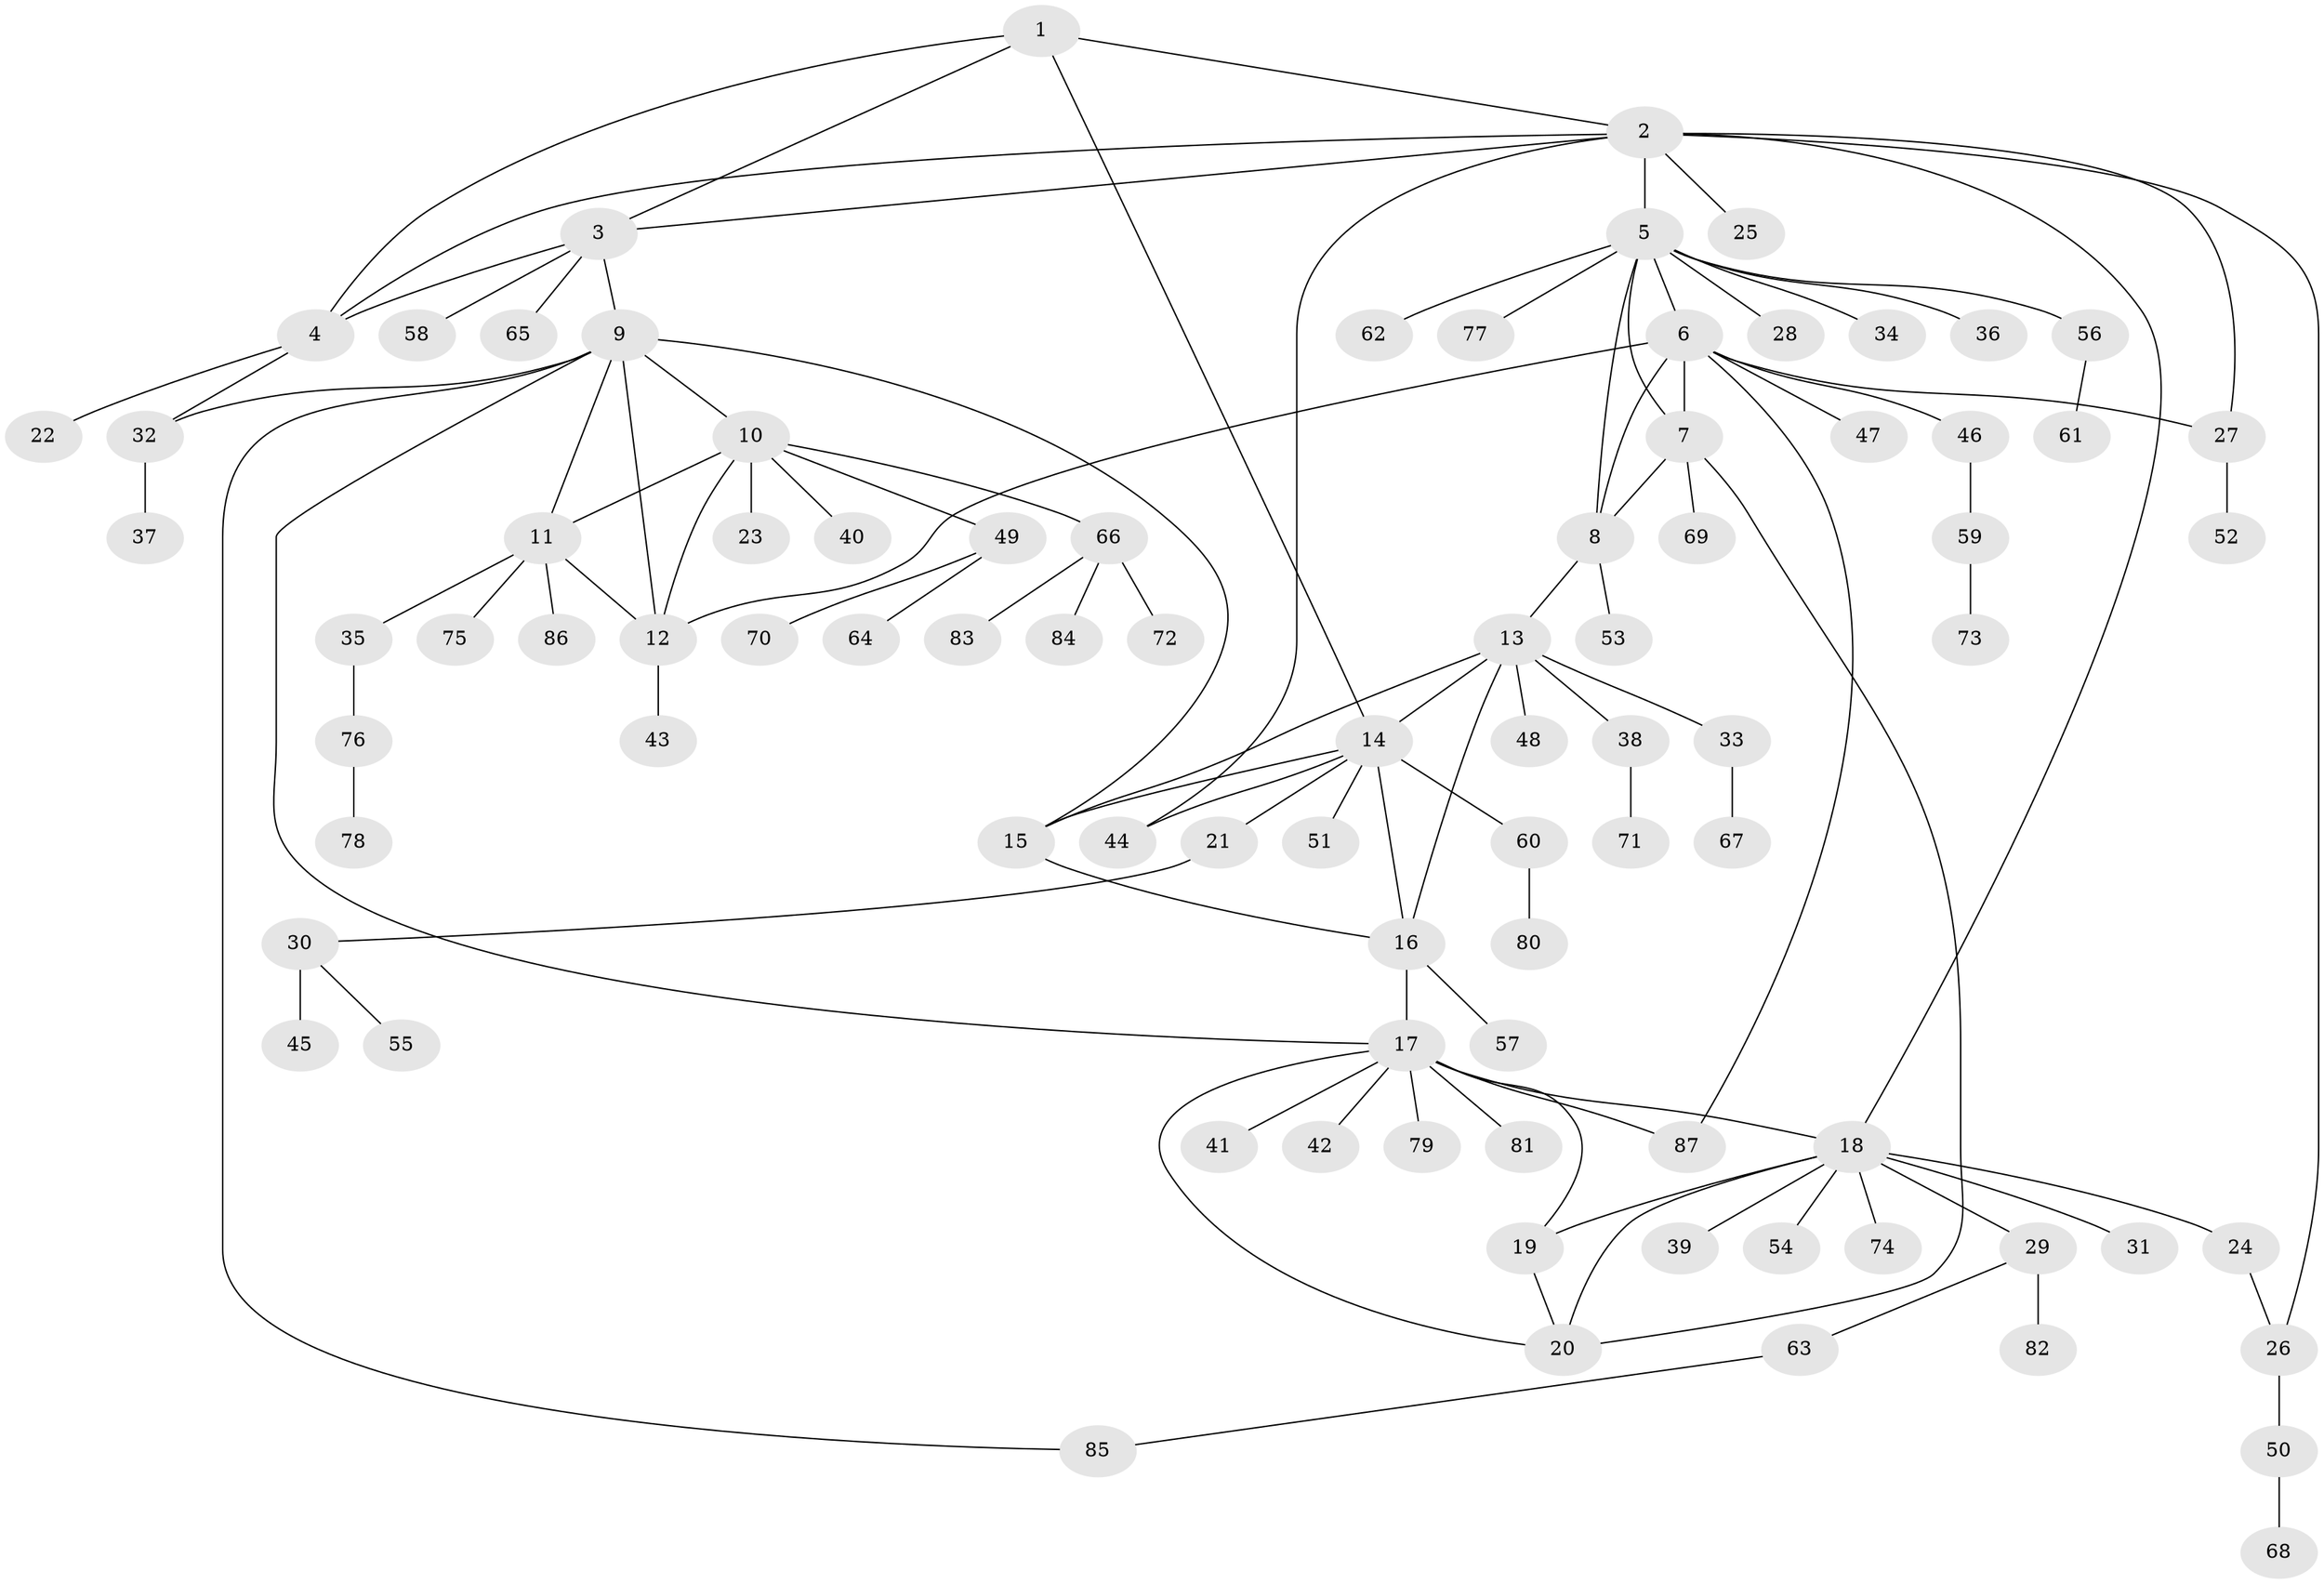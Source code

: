 // coarse degree distribution, {6: 0.01639344262295082, 9: 0.03278688524590164, 5: 0.01639344262295082, 8: 0.04918032786885246, 4: 0.04918032786885246, 11: 0.01639344262295082, 3: 0.09836065573770492, 7: 0.03278688524590164, 2: 0.13114754098360656, 1: 0.5573770491803278}
// Generated by graph-tools (version 1.1) at 2025/42/03/06/25 10:42:11]
// undirected, 87 vertices, 113 edges
graph export_dot {
graph [start="1"]
  node [color=gray90,style=filled];
  1;
  2;
  3;
  4;
  5;
  6;
  7;
  8;
  9;
  10;
  11;
  12;
  13;
  14;
  15;
  16;
  17;
  18;
  19;
  20;
  21;
  22;
  23;
  24;
  25;
  26;
  27;
  28;
  29;
  30;
  31;
  32;
  33;
  34;
  35;
  36;
  37;
  38;
  39;
  40;
  41;
  42;
  43;
  44;
  45;
  46;
  47;
  48;
  49;
  50;
  51;
  52;
  53;
  54;
  55;
  56;
  57;
  58;
  59;
  60;
  61;
  62;
  63;
  64;
  65;
  66;
  67;
  68;
  69;
  70;
  71;
  72;
  73;
  74;
  75;
  76;
  77;
  78;
  79;
  80;
  81;
  82;
  83;
  84;
  85;
  86;
  87;
  1 -- 2;
  1 -- 3;
  1 -- 4;
  1 -- 14;
  2 -- 3;
  2 -- 4;
  2 -- 5;
  2 -- 18;
  2 -- 25;
  2 -- 26;
  2 -- 27;
  2 -- 44;
  3 -- 4;
  3 -- 9;
  3 -- 58;
  3 -- 65;
  4 -- 22;
  4 -- 32;
  5 -- 6;
  5 -- 7;
  5 -- 8;
  5 -- 28;
  5 -- 34;
  5 -- 36;
  5 -- 56;
  5 -- 62;
  5 -- 77;
  6 -- 7;
  6 -- 8;
  6 -- 12;
  6 -- 27;
  6 -- 46;
  6 -- 47;
  6 -- 87;
  7 -- 8;
  7 -- 20;
  7 -- 69;
  8 -- 13;
  8 -- 53;
  9 -- 10;
  9 -- 11;
  9 -- 12;
  9 -- 15;
  9 -- 17;
  9 -- 32;
  9 -- 85;
  10 -- 11;
  10 -- 12;
  10 -- 23;
  10 -- 40;
  10 -- 49;
  10 -- 66;
  11 -- 12;
  11 -- 35;
  11 -- 75;
  11 -- 86;
  12 -- 43;
  13 -- 14;
  13 -- 15;
  13 -- 16;
  13 -- 33;
  13 -- 38;
  13 -- 48;
  14 -- 15;
  14 -- 16;
  14 -- 21;
  14 -- 44;
  14 -- 51;
  14 -- 60;
  15 -- 16;
  16 -- 17;
  16 -- 57;
  17 -- 18;
  17 -- 19;
  17 -- 20;
  17 -- 41;
  17 -- 42;
  17 -- 79;
  17 -- 81;
  17 -- 87;
  18 -- 19;
  18 -- 20;
  18 -- 24;
  18 -- 29;
  18 -- 31;
  18 -- 39;
  18 -- 54;
  18 -- 74;
  19 -- 20;
  21 -- 30;
  24 -- 26;
  26 -- 50;
  27 -- 52;
  29 -- 63;
  29 -- 82;
  30 -- 45;
  30 -- 55;
  32 -- 37;
  33 -- 67;
  35 -- 76;
  38 -- 71;
  46 -- 59;
  49 -- 64;
  49 -- 70;
  50 -- 68;
  56 -- 61;
  59 -- 73;
  60 -- 80;
  63 -- 85;
  66 -- 72;
  66 -- 83;
  66 -- 84;
  76 -- 78;
}
